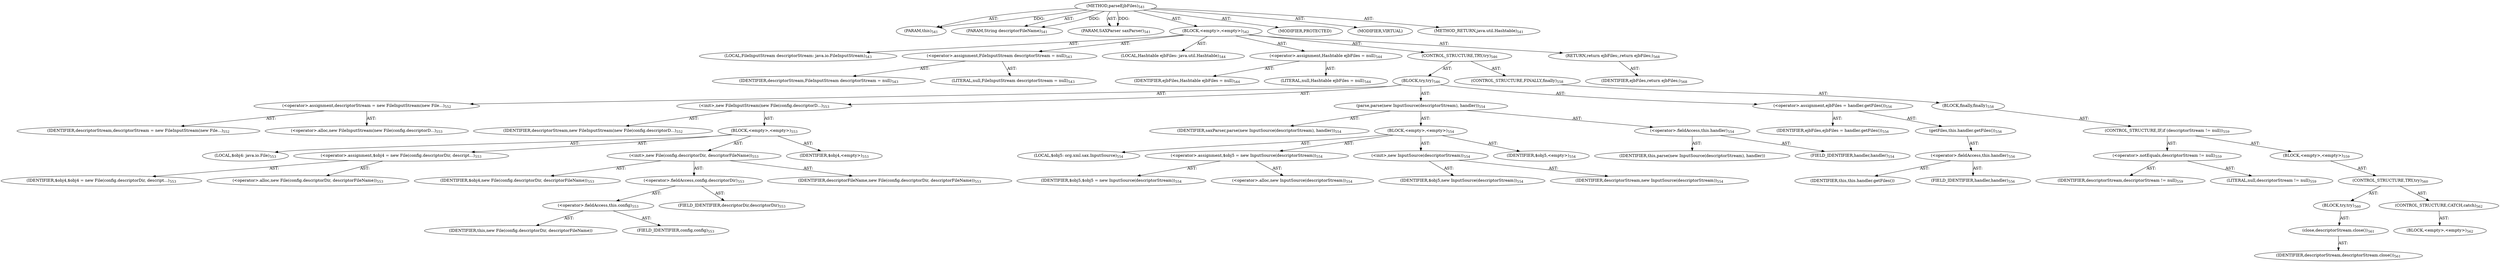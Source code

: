 digraph "parseEjbFiles" {  
"111669149716" [label = <(METHOD,parseEjbFiles)<SUB>541</SUB>> ]
"115964117034" [label = <(PARAM,this)<SUB>541</SUB>> ]
"115964117035" [label = <(PARAM,String descriptorFileName)<SUB>541</SUB>> ]
"115964117036" [label = <(PARAM,SAXParser saxParser)<SUB>541</SUB>> ]
"25769803830" [label = <(BLOCK,&lt;empty&gt;,&lt;empty&gt;)<SUB>542</SUB>> ]
"94489280537" [label = <(LOCAL,FileInputStream descriptorStream: java.io.FileInputStream)<SUB>543</SUB>> ]
"30064771318" [label = <(&lt;operator&gt;.assignment,FileInputStream descriptorStream = null)<SUB>543</SUB>> ]
"68719476952" [label = <(IDENTIFIER,descriptorStream,FileInputStream descriptorStream = null)<SUB>543</SUB>> ]
"90194313259" [label = <(LITERAL,null,FileInputStream descriptorStream = null)<SUB>543</SUB>> ]
"94489280538" [label = <(LOCAL,Hashtable ejbFiles: java.util.Hashtable)<SUB>544</SUB>> ]
"30064771319" [label = <(&lt;operator&gt;.assignment,Hashtable ejbFiles = null)<SUB>544</SUB>> ]
"68719476953" [label = <(IDENTIFIER,ejbFiles,Hashtable ejbFiles = null)<SUB>544</SUB>> ]
"90194313260" [label = <(LITERAL,null,Hashtable ejbFiles = null)<SUB>544</SUB>> ]
"47244640286" [label = <(CONTROL_STRUCTURE,TRY,try)<SUB>546</SUB>> ]
"25769803831" [label = <(BLOCK,try,try)<SUB>546</SUB>> ]
"30064771320" [label = <(&lt;operator&gt;.assignment,descriptorStream = new FileInputStream(new File...)<SUB>552</SUB>> ]
"68719476954" [label = <(IDENTIFIER,descriptorStream,descriptorStream = new FileInputStream(new File...)<SUB>552</SUB>> ]
"30064771321" [label = <(&lt;operator&gt;.alloc,new FileInputStream(new File(config.descriptorD...)<SUB>553</SUB>> ]
"30064771322" [label = <(&lt;init&gt;,new FileInputStream(new File(config.descriptorD...)<SUB>553</SUB>> ]
"68719476955" [label = <(IDENTIFIER,descriptorStream,new FileInputStream(new File(config.descriptorD...)<SUB>552</SUB>> ]
"25769803832" [label = <(BLOCK,&lt;empty&gt;,&lt;empty&gt;)<SUB>553</SUB>> ]
"94489280539" [label = <(LOCAL,$obj4: java.io.File)<SUB>553</SUB>> ]
"30064771323" [label = <(&lt;operator&gt;.assignment,$obj4 = new File(config.descriptorDir, descript...)<SUB>553</SUB>> ]
"68719476956" [label = <(IDENTIFIER,$obj4,$obj4 = new File(config.descriptorDir, descript...)<SUB>553</SUB>> ]
"30064771324" [label = <(&lt;operator&gt;.alloc,new File(config.descriptorDir, descriptorFileName))<SUB>553</SUB>> ]
"30064771325" [label = <(&lt;init&gt;,new File(config.descriptorDir, descriptorFileName))<SUB>553</SUB>> ]
"68719476957" [label = <(IDENTIFIER,$obj4,new File(config.descriptorDir, descriptorFileName))<SUB>553</SUB>> ]
"30064771326" [label = <(&lt;operator&gt;.fieldAccess,config.descriptorDir)<SUB>553</SUB>> ]
"30064771327" [label = <(&lt;operator&gt;.fieldAccess,this.config)<SUB>553</SUB>> ]
"68719476958" [label = <(IDENTIFIER,this,new File(config.descriptorDir, descriptorFileName))> ]
"55834574913" [label = <(FIELD_IDENTIFIER,config,config)<SUB>553</SUB>> ]
"55834574914" [label = <(FIELD_IDENTIFIER,descriptorDir,descriptorDir)<SUB>553</SUB>> ]
"68719476959" [label = <(IDENTIFIER,descriptorFileName,new File(config.descriptorDir, descriptorFileName))<SUB>553</SUB>> ]
"68719476960" [label = <(IDENTIFIER,$obj4,&lt;empty&gt;)<SUB>553</SUB>> ]
"30064771328" [label = <(parse,parse(new InputSource(descriptorStream), handler))<SUB>554</SUB>> ]
"68719476961" [label = <(IDENTIFIER,saxParser,parse(new InputSource(descriptorStream), handler))<SUB>554</SUB>> ]
"25769803833" [label = <(BLOCK,&lt;empty&gt;,&lt;empty&gt;)<SUB>554</SUB>> ]
"94489280540" [label = <(LOCAL,$obj5: org.xml.sax.InputSource)<SUB>554</SUB>> ]
"30064771329" [label = <(&lt;operator&gt;.assignment,$obj5 = new InputSource(descriptorStream))<SUB>554</SUB>> ]
"68719476962" [label = <(IDENTIFIER,$obj5,$obj5 = new InputSource(descriptorStream))<SUB>554</SUB>> ]
"30064771330" [label = <(&lt;operator&gt;.alloc,new InputSource(descriptorStream))<SUB>554</SUB>> ]
"30064771331" [label = <(&lt;init&gt;,new InputSource(descriptorStream))<SUB>554</SUB>> ]
"68719476963" [label = <(IDENTIFIER,$obj5,new InputSource(descriptorStream))<SUB>554</SUB>> ]
"68719476964" [label = <(IDENTIFIER,descriptorStream,new InputSource(descriptorStream))<SUB>554</SUB>> ]
"68719476965" [label = <(IDENTIFIER,$obj5,&lt;empty&gt;)<SUB>554</SUB>> ]
"30064771332" [label = <(&lt;operator&gt;.fieldAccess,this.handler)<SUB>554</SUB>> ]
"68719476966" [label = <(IDENTIFIER,this,parse(new InputSource(descriptorStream), handler))> ]
"55834574915" [label = <(FIELD_IDENTIFIER,handler,handler)<SUB>554</SUB>> ]
"30064771333" [label = <(&lt;operator&gt;.assignment,ejbFiles = handler.getFiles())<SUB>556</SUB>> ]
"68719476967" [label = <(IDENTIFIER,ejbFiles,ejbFiles = handler.getFiles())<SUB>556</SUB>> ]
"30064771334" [label = <(getFiles,this.handler.getFiles())<SUB>556</SUB>> ]
"30064771335" [label = <(&lt;operator&gt;.fieldAccess,this.handler)<SUB>556</SUB>> ]
"68719476968" [label = <(IDENTIFIER,this,this.handler.getFiles())> ]
"55834574916" [label = <(FIELD_IDENTIFIER,handler,handler)<SUB>556</SUB>> ]
"47244640287" [label = <(CONTROL_STRUCTURE,FINALLY,finally)<SUB>558</SUB>> ]
"25769803834" [label = <(BLOCK,finally,finally)<SUB>558</SUB>> ]
"47244640288" [label = <(CONTROL_STRUCTURE,IF,if (descriptorStream != null))<SUB>559</SUB>> ]
"30064771336" [label = <(&lt;operator&gt;.notEquals,descriptorStream != null)<SUB>559</SUB>> ]
"68719476969" [label = <(IDENTIFIER,descriptorStream,descriptorStream != null)<SUB>559</SUB>> ]
"90194313261" [label = <(LITERAL,null,descriptorStream != null)<SUB>559</SUB>> ]
"25769803835" [label = <(BLOCK,&lt;empty&gt;,&lt;empty&gt;)<SUB>559</SUB>> ]
"47244640289" [label = <(CONTROL_STRUCTURE,TRY,try)<SUB>560</SUB>> ]
"25769803836" [label = <(BLOCK,try,try)<SUB>560</SUB>> ]
"30064771337" [label = <(close,descriptorStream.close())<SUB>561</SUB>> ]
"68719476970" [label = <(IDENTIFIER,descriptorStream,descriptorStream.close())<SUB>561</SUB>> ]
"47244640290" [label = <(CONTROL_STRUCTURE,CATCH,catch)<SUB>562</SUB>> ]
"25769803837" [label = <(BLOCK,&lt;empty&gt;,&lt;empty&gt;)<SUB>562</SUB>> ]
"146028888073" [label = <(RETURN,return ejbFiles;,return ejbFiles;)<SUB>568</SUB>> ]
"68719476971" [label = <(IDENTIFIER,ejbFiles,return ejbFiles;)<SUB>568</SUB>> ]
"133143986243" [label = <(MODIFIER,PROTECTED)> ]
"133143986244" [label = <(MODIFIER,VIRTUAL)> ]
"128849018900" [label = <(METHOD_RETURN,java.util.Hashtable)<SUB>541</SUB>> ]
  "111669149716" -> "115964117034"  [ label = "AST: "] 
  "111669149716" -> "115964117035"  [ label = "AST: "] 
  "111669149716" -> "115964117036"  [ label = "AST: "] 
  "111669149716" -> "25769803830"  [ label = "AST: "] 
  "111669149716" -> "133143986243"  [ label = "AST: "] 
  "111669149716" -> "133143986244"  [ label = "AST: "] 
  "111669149716" -> "128849018900"  [ label = "AST: "] 
  "25769803830" -> "94489280537"  [ label = "AST: "] 
  "25769803830" -> "30064771318"  [ label = "AST: "] 
  "25769803830" -> "94489280538"  [ label = "AST: "] 
  "25769803830" -> "30064771319"  [ label = "AST: "] 
  "25769803830" -> "47244640286"  [ label = "AST: "] 
  "25769803830" -> "146028888073"  [ label = "AST: "] 
  "30064771318" -> "68719476952"  [ label = "AST: "] 
  "30064771318" -> "90194313259"  [ label = "AST: "] 
  "30064771319" -> "68719476953"  [ label = "AST: "] 
  "30064771319" -> "90194313260"  [ label = "AST: "] 
  "47244640286" -> "25769803831"  [ label = "AST: "] 
  "47244640286" -> "47244640287"  [ label = "AST: "] 
  "25769803831" -> "30064771320"  [ label = "AST: "] 
  "25769803831" -> "30064771322"  [ label = "AST: "] 
  "25769803831" -> "30064771328"  [ label = "AST: "] 
  "25769803831" -> "30064771333"  [ label = "AST: "] 
  "30064771320" -> "68719476954"  [ label = "AST: "] 
  "30064771320" -> "30064771321"  [ label = "AST: "] 
  "30064771322" -> "68719476955"  [ label = "AST: "] 
  "30064771322" -> "25769803832"  [ label = "AST: "] 
  "25769803832" -> "94489280539"  [ label = "AST: "] 
  "25769803832" -> "30064771323"  [ label = "AST: "] 
  "25769803832" -> "30064771325"  [ label = "AST: "] 
  "25769803832" -> "68719476960"  [ label = "AST: "] 
  "30064771323" -> "68719476956"  [ label = "AST: "] 
  "30064771323" -> "30064771324"  [ label = "AST: "] 
  "30064771325" -> "68719476957"  [ label = "AST: "] 
  "30064771325" -> "30064771326"  [ label = "AST: "] 
  "30064771325" -> "68719476959"  [ label = "AST: "] 
  "30064771326" -> "30064771327"  [ label = "AST: "] 
  "30064771326" -> "55834574914"  [ label = "AST: "] 
  "30064771327" -> "68719476958"  [ label = "AST: "] 
  "30064771327" -> "55834574913"  [ label = "AST: "] 
  "30064771328" -> "68719476961"  [ label = "AST: "] 
  "30064771328" -> "25769803833"  [ label = "AST: "] 
  "30064771328" -> "30064771332"  [ label = "AST: "] 
  "25769803833" -> "94489280540"  [ label = "AST: "] 
  "25769803833" -> "30064771329"  [ label = "AST: "] 
  "25769803833" -> "30064771331"  [ label = "AST: "] 
  "25769803833" -> "68719476965"  [ label = "AST: "] 
  "30064771329" -> "68719476962"  [ label = "AST: "] 
  "30064771329" -> "30064771330"  [ label = "AST: "] 
  "30064771331" -> "68719476963"  [ label = "AST: "] 
  "30064771331" -> "68719476964"  [ label = "AST: "] 
  "30064771332" -> "68719476966"  [ label = "AST: "] 
  "30064771332" -> "55834574915"  [ label = "AST: "] 
  "30064771333" -> "68719476967"  [ label = "AST: "] 
  "30064771333" -> "30064771334"  [ label = "AST: "] 
  "30064771334" -> "30064771335"  [ label = "AST: "] 
  "30064771335" -> "68719476968"  [ label = "AST: "] 
  "30064771335" -> "55834574916"  [ label = "AST: "] 
  "47244640287" -> "25769803834"  [ label = "AST: "] 
  "25769803834" -> "47244640288"  [ label = "AST: "] 
  "47244640288" -> "30064771336"  [ label = "AST: "] 
  "47244640288" -> "25769803835"  [ label = "AST: "] 
  "30064771336" -> "68719476969"  [ label = "AST: "] 
  "30064771336" -> "90194313261"  [ label = "AST: "] 
  "25769803835" -> "47244640289"  [ label = "AST: "] 
  "47244640289" -> "25769803836"  [ label = "AST: "] 
  "47244640289" -> "47244640290"  [ label = "AST: "] 
  "25769803836" -> "30064771337"  [ label = "AST: "] 
  "30064771337" -> "68719476970"  [ label = "AST: "] 
  "47244640290" -> "25769803837"  [ label = "AST: "] 
  "146028888073" -> "68719476971"  [ label = "AST: "] 
  "111669149716" -> "115964117034"  [ label = "DDG: "] 
  "111669149716" -> "115964117035"  [ label = "DDG: "] 
  "111669149716" -> "115964117036"  [ label = "DDG: "] 
}
